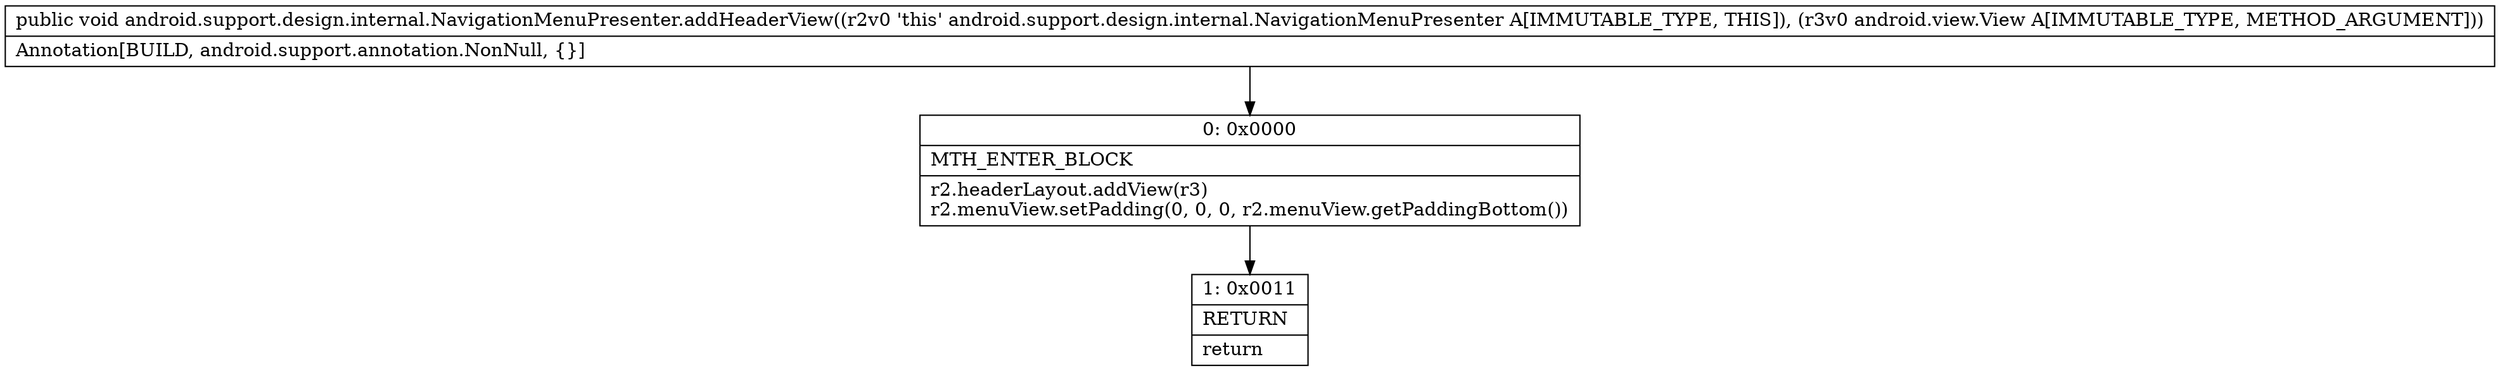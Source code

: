 digraph "CFG forandroid.support.design.internal.NavigationMenuPresenter.addHeaderView(Landroid\/view\/View;)V" {
Node_0 [shape=record,label="{0\:\ 0x0000|MTH_ENTER_BLOCK\l|r2.headerLayout.addView(r3)\lr2.menuView.setPadding(0, 0, 0, r2.menuView.getPaddingBottom())\l}"];
Node_1 [shape=record,label="{1\:\ 0x0011|RETURN\l|return\l}"];
MethodNode[shape=record,label="{public void android.support.design.internal.NavigationMenuPresenter.addHeaderView((r2v0 'this' android.support.design.internal.NavigationMenuPresenter A[IMMUTABLE_TYPE, THIS]), (r3v0 android.view.View A[IMMUTABLE_TYPE, METHOD_ARGUMENT]))  | Annotation[BUILD, android.support.annotation.NonNull, \{\}]\l}"];
MethodNode -> Node_0;
Node_0 -> Node_1;
}

